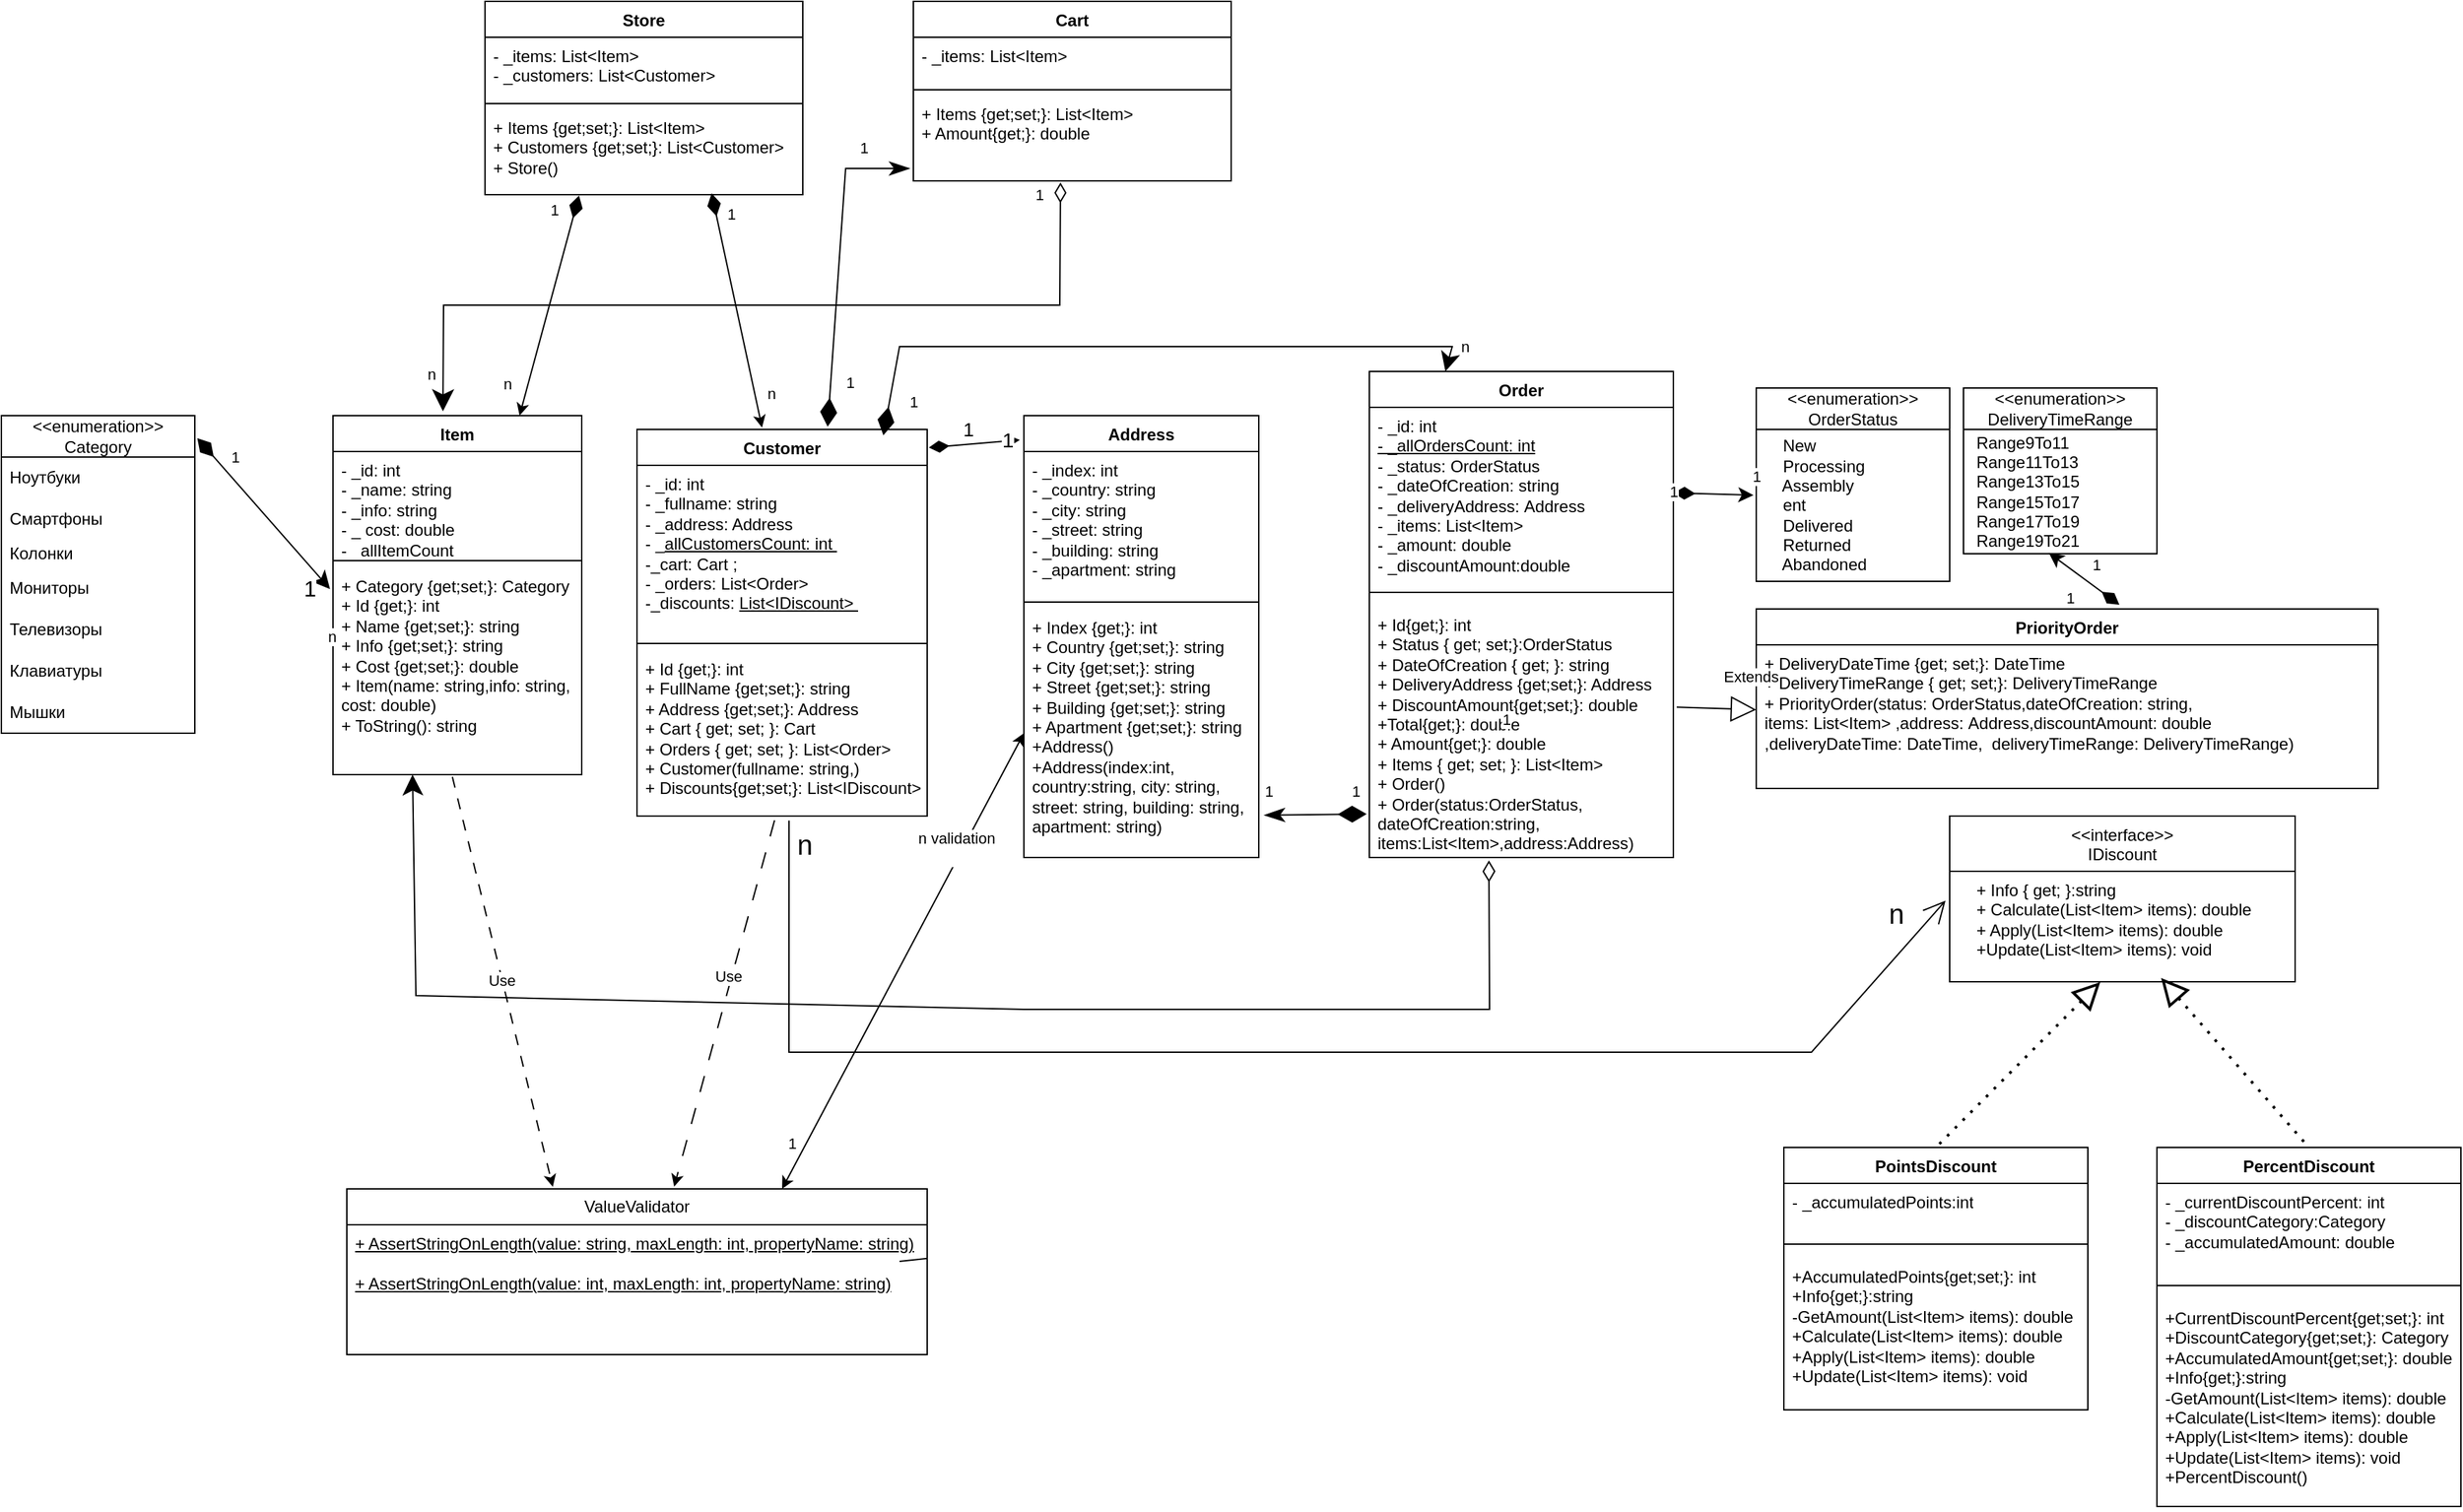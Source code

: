 <mxfile version="24.8.3">
  <diagram name="Страница — 1" id="bSJZbhXd8VlQ9XZKoLv6">
    <mxGraphModel dx="2736" dy="2374" grid="1" gridSize="10" guides="1" tooltips="1" connect="1" arrows="1" fold="1" page="1" pageScale="1" pageWidth="827" pageHeight="1169" math="0" shadow="0">
      <root>
        <mxCell id="0" />
        <mxCell id="1" parent="0" />
        <mxCell id="CBX8Peww-ikw76v_2hch-1" value="Item&lt;div&gt;&lt;br&gt;&lt;/div&gt;" style="swimlane;fontStyle=1;align=center;verticalAlign=top;childLayout=stackLayout;horizontal=1;startSize=26;horizontalStack=0;resizeParent=1;resizeParentMax=0;resizeLast=0;collapsible=1;marginBottom=0;whiteSpace=wrap;html=1;" parent="1" vertex="1">
          <mxGeometry x="150" y="60" width="180" height="260" as="geometry">
            <mxRectangle x="70" y="60" width="60" height="40" as="alternateBounds" />
          </mxGeometry>
        </mxCell>
        <mxCell id="CBX8Peww-ikw76v_2hch-2" value="- _id: int&lt;div&gt;- _name: string&lt;/div&gt;&lt;div&gt;- _info: string&lt;/div&gt;&lt;div&gt;- _ cost: double&lt;/div&gt;&lt;div&gt;- _&lt;u&gt;allItemCount&lt;/u&gt;&lt;/div&gt;" style="text;strokeColor=none;fillColor=none;align=left;verticalAlign=top;spacingLeft=4;spacingRight=4;overflow=hidden;rotatable=0;points=[[0,0.5],[1,0.5]];portConstraint=eastwest;whiteSpace=wrap;html=1;" parent="CBX8Peww-ikw76v_2hch-1" vertex="1">
          <mxGeometry y="26" width="180" height="74" as="geometry" />
        </mxCell>
        <mxCell id="CBX8Peww-ikw76v_2hch-3" value="" style="line;strokeWidth=1;fillColor=none;align=left;verticalAlign=middle;spacingTop=-1;spacingLeft=3;spacingRight=3;rotatable=0;labelPosition=right;points=[];portConstraint=eastwest;strokeColor=inherit;" parent="CBX8Peww-ikw76v_2hch-1" vertex="1">
          <mxGeometry y="100" width="180" height="10" as="geometry" />
        </mxCell>
        <mxCell id="CBX8Peww-ikw76v_2hch-4" value="&lt;div&gt;+ Category {get;set;}: Category&lt;/div&gt;+ Id {get;}: int&lt;div&gt;+ Name {get;set;}: string&lt;/div&gt;&lt;div&gt;+ Info {get;set;}: string&lt;/div&gt;&lt;div&gt;+ Cost {get;set;}: double&lt;/div&gt;&lt;div&gt;+ Item(name: string,info: string, cost: double)&lt;/div&gt;&lt;div&gt;+ ToString(): string&lt;/div&gt;" style="text;strokeColor=none;fillColor=none;align=left;verticalAlign=top;spacingLeft=4;spacingRight=4;overflow=hidden;rotatable=0;points=[[0,0.5],[1,0.5]];portConstraint=eastwest;whiteSpace=wrap;html=1;" parent="CBX8Peww-ikw76v_2hch-1" vertex="1">
          <mxGeometry y="110" width="180" height="150" as="geometry" />
        </mxCell>
        <mxCell id="CBX8Peww-ikw76v_2hch-14" value="Customer" style="swimlane;fontStyle=1;align=center;verticalAlign=top;childLayout=stackLayout;horizontal=1;startSize=26;horizontalStack=0;resizeParent=1;resizeParentMax=0;resizeLast=0;collapsible=1;marginBottom=0;whiteSpace=wrap;html=1;" parent="1" vertex="1">
          <mxGeometry x="370" y="70" width="210" height="280" as="geometry" />
        </mxCell>
        <mxCell id="CBX8Peww-ikw76v_2hch-15" value="- _id: int&lt;div&gt;- _fullname: string&lt;/div&gt;&lt;div&gt;- _address: Address&lt;/div&gt;&lt;div&gt;- _&lt;u&gt;allCustomersCount: int&amp;nbsp;&lt;/u&gt;&lt;br&gt;&lt;/div&gt;&lt;div&gt;-_cart:&amp;nbsp;&lt;span style=&quot;background-color: initial;&quot;&gt;Cart&amp;nbsp;&lt;/span&gt;&lt;span style=&quot;background-color: initial;&quot;&gt;;&lt;/span&gt;&lt;/div&gt;&lt;div&gt;&lt;span style=&quot;background-color: initial;&quot;&gt;- _orders:&amp;nbsp;&lt;/span&gt;&lt;span style=&quot;background-color: initial;&quot;&gt;List&amp;lt;Order&amp;gt;&amp;nbsp;&lt;/span&gt;&lt;/div&gt;&lt;div&gt;&lt;span style=&quot;background-color: initial;&quot;&gt;-_discounts:&amp;nbsp;&lt;/span&gt;&lt;u style=&quot;background-color: initial;&quot;&gt;List&amp;lt;IDiscount&amp;gt;&amp;nbsp;&lt;/u&gt;&lt;span style=&quot;background-color: initial;&quot;&gt;&lt;br&gt;&lt;/span&gt;&lt;/div&gt;" style="text;strokeColor=none;fillColor=none;align=left;verticalAlign=top;spacingLeft=4;spacingRight=4;overflow=hidden;rotatable=0;points=[[0,0.5],[1,0.5]];portConstraint=eastwest;whiteSpace=wrap;html=1;" parent="CBX8Peww-ikw76v_2hch-14" vertex="1">
          <mxGeometry y="26" width="210" height="124" as="geometry" />
        </mxCell>
        <mxCell id="CBX8Peww-ikw76v_2hch-16" value="" style="line;strokeWidth=1;fillColor=none;align=left;verticalAlign=middle;spacingTop=-1;spacingLeft=3;spacingRight=3;rotatable=0;labelPosition=right;points=[];portConstraint=eastwest;strokeColor=inherit;" parent="CBX8Peww-ikw76v_2hch-14" vertex="1">
          <mxGeometry y="150" width="210" height="10" as="geometry" />
        </mxCell>
        <mxCell id="CBX8Peww-ikw76v_2hch-17" value="+ Id {get;}: int&lt;div&gt;+ FullName {get;set;}: string&lt;/div&gt;&lt;div&gt;+ Address {get;set;}: Address&lt;/div&gt;&lt;div&gt;+ Cart { get; set; }:&amp;nbsp;&lt;span style=&quot;background-color: initial;&quot;&gt;Cart&lt;/span&gt;&lt;span style=&quot;background-color: initial;&quot;&gt;&amp;nbsp;&lt;/span&gt;&lt;/div&gt;&lt;div&gt;&lt;span style=&quot;background-color: initial;&quot;&gt;+&amp;nbsp;&lt;/span&gt;&lt;span style=&quot;background-color: initial;&quot;&gt;Orders { get; set; }:&amp;nbsp;&lt;/span&gt;&lt;span style=&quot;background-color: initial;&quot;&gt;List&amp;lt;Order&amp;gt;&lt;/span&gt;&lt;/div&gt;&lt;div&gt;+ Customer(fullname: string,)&lt;/div&gt;&lt;div&gt;+ Discounts{get;set;}:&amp;nbsp;&lt;span style=&quot;background-color: initial;&quot;&gt;List&amp;lt;IDiscount&amp;gt;&lt;/span&gt;&lt;/div&gt;" style="text;strokeColor=none;fillColor=none;align=left;verticalAlign=top;spacingLeft=4;spacingRight=4;overflow=hidden;rotatable=0;points=[[0,0.5],[1,0.5]];portConstraint=eastwest;whiteSpace=wrap;html=1;" parent="CBX8Peww-ikw76v_2hch-14" vertex="1">
          <mxGeometry y="160" width="210" height="120" as="geometry" />
        </mxCell>
        <mxCell id="CBX8Peww-ikw76v_2hch-33" value="ValueValidator" style="swimlane;fontStyle=0;childLayout=stackLayout;horizontal=1;startSize=26;fillColor=none;horizontalStack=0;resizeParent=1;resizeParentMax=0;resizeLast=0;collapsible=1;marginBottom=0;whiteSpace=wrap;html=1;" parent="1" vertex="1">
          <mxGeometry x="160" y="620" width="420" height="120" as="geometry" />
        </mxCell>
        <mxCell id="CBX8Peww-ikw76v_2hch-37" value="" style="endArrow=none;html=1;rounded=0;" parent="CBX8Peww-ikw76v_2hch-33" source="CBX8Peww-ikw76v_2hch-34" edge="1">
          <mxGeometry width="50" height="50" relative="1" as="geometry">
            <mxPoint x="10" y="52.5" as="sourcePoint" />
            <mxPoint x="400" y="52.5" as="targetPoint" />
          </mxGeometry>
        </mxCell>
        <mxCell id="CBX8Peww-ikw76v_2hch-34" value="&lt;u&gt;+ AssertStringOnLength(value: string, maxLength: int, propertyName: string)&lt;/u&gt;&lt;div&gt;&lt;u&gt;&lt;br&gt;&lt;/u&gt;&lt;/div&gt;&lt;div&gt;&lt;u&gt;+ AssertStringOnLength(value: int, maxLength: int, propertyName: string)&lt;/u&gt;&lt;u&gt;&lt;br&gt;&lt;/u&gt;&lt;/div&gt;" style="text;strokeColor=none;fillColor=none;align=left;verticalAlign=top;spacingLeft=4;spacingRight=4;overflow=hidden;rotatable=0;points=[[0,0.5],[1,0.5]];portConstraint=eastwest;whiteSpace=wrap;html=1;" parent="CBX8Peww-ikw76v_2hch-33" vertex="1">
          <mxGeometry y="26" width="420" height="94" as="geometry" />
        </mxCell>
        <mxCell id="CBX8Peww-ikw76v_2hch-41" value="" style="endArrow=classic;html=1;rounded=0;entryX=0.355;entryY=-0.012;entryDx=0;entryDy=0;entryPerimeter=0;exitX=0.48;exitY=1.011;exitDx=0;exitDy=0;exitPerimeter=0;dashed=1;dashPattern=8 8;" parent="1" source="CBX8Peww-ikw76v_2hch-4" target="CBX8Peww-ikw76v_2hch-33" edge="1">
          <mxGeometry width="50" height="50" relative="1" as="geometry">
            <mxPoint x="280" y="250" as="sourcePoint" />
            <mxPoint x="330" y="190" as="targetPoint" />
            <Array as="points" />
          </mxGeometry>
        </mxCell>
        <mxCell id="4SDJ4fhKCecKqSX8BGgf-19" value="Use" style="edgeLabel;html=1;align=center;verticalAlign=middle;resizable=0;points=[];" parent="CBX8Peww-ikw76v_2hch-41" vertex="1" connectable="0">
          <mxGeometry x="-0.008" y="-1" relative="1" as="geometry">
            <mxPoint as="offset" />
          </mxGeometry>
        </mxCell>
        <mxCell id="CBX8Peww-ikw76v_2hch-44" value="" style="endArrow=classic;html=1;rounded=0;entryX=0.564;entryY=-0.014;entryDx=0;entryDy=0;entryPerimeter=0;exitX=0.474;exitY=1.026;exitDx=0;exitDy=0;exitPerimeter=0;dashed=1;dashPattern=12 12;" parent="1" source="CBX8Peww-ikw76v_2hch-17" target="CBX8Peww-ikw76v_2hch-33" edge="1">
          <mxGeometry width="50" height="50" relative="1" as="geometry">
            <mxPoint x="490.0" y="419.804" as="sourcePoint" />
            <mxPoint x="422.48" y="470.0" as="targetPoint" />
          </mxGeometry>
        </mxCell>
        <mxCell id="4SDJ4fhKCecKqSX8BGgf-18" value="Use" style="edgeLabel;html=1;align=center;verticalAlign=middle;resizable=0;points=[];" parent="CBX8Peww-ikw76v_2hch-44" vertex="1" connectable="0">
          <mxGeometry x="-0.141" y="-3" relative="1" as="geometry">
            <mxPoint as="offset" />
          </mxGeometry>
        </mxCell>
        <mxCell id="-jvOCAUqFoUlGoQlLWJj-3" value="&lt;div&gt;&amp;lt;&amp;lt;enumeration&amp;gt;&amp;gt;&lt;/div&gt;Category" style="swimlane;fontStyle=0;childLayout=stackLayout;horizontal=1;startSize=30;horizontalStack=0;resizeParent=1;resizeParentMax=0;resizeLast=0;collapsible=1;marginBottom=0;whiteSpace=wrap;html=1;" parent="1" vertex="1">
          <mxGeometry x="-90" y="60" width="140" height="230" as="geometry" />
        </mxCell>
        <mxCell id="-jvOCAUqFoUlGoQlLWJj-4" value="Ноутбуки" style="text;strokeColor=none;fillColor=none;align=left;verticalAlign=middle;spacingLeft=4;spacingRight=4;overflow=hidden;points=[[0,0.5],[1,0.5]];portConstraint=eastwest;rotatable=0;whiteSpace=wrap;html=1;" parent="-jvOCAUqFoUlGoQlLWJj-3" vertex="1">
          <mxGeometry y="30" width="140" height="30" as="geometry" />
        </mxCell>
        <mxCell id="-jvOCAUqFoUlGoQlLWJj-5" value="Смартфоны" style="text;strokeColor=none;fillColor=none;align=left;verticalAlign=middle;spacingLeft=4;spacingRight=4;overflow=hidden;points=[[0,0.5],[1,0.5]];portConstraint=eastwest;rotatable=0;whiteSpace=wrap;html=1;" parent="-jvOCAUqFoUlGoQlLWJj-3" vertex="1">
          <mxGeometry y="60" width="140" height="30" as="geometry" />
        </mxCell>
        <mxCell id="-jvOCAUqFoUlGoQlLWJj-6" value="Колонки&lt;div&gt;&lt;br&gt;&lt;/div&gt;" style="text;strokeColor=none;fillColor=none;align=left;verticalAlign=middle;spacingLeft=4;spacingRight=4;overflow=hidden;points=[[0,0.5],[1,0.5]];portConstraint=eastwest;rotatable=0;whiteSpace=wrap;html=1;" parent="-jvOCAUqFoUlGoQlLWJj-3" vertex="1">
          <mxGeometry y="90" width="140" height="20" as="geometry" />
        </mxCell>
        <mxCell id="-jvOCAUqFoUlGoQlLWJj-7" value="&lt;div&gt;Мониторы&lt;/div&gt;" style="text;strokeColor=none;fillColor=none;align=left;verticalAlign=middle;spacingLeft=4;spacingRight=4;overflow=hidden;points=[[0,0.5],[1,0.5]];portConstraint=eastwest;rotatable=0;whiteSpace=wrap;html=1;" parent="-jvOCAUqFoUlGoQlLWJj-3" vertex="1">
          <mxGeometry y="110" width="140" height="30" as="geometry" />
        </mxCell>
        <mxCell id="-jvOCAUqFoUlGoQlLWJj-9" value="&lt;div&gt;Телевизоры&lt;/div&gt;" style="text;strokeColor=none;fillColor=none;align=left;verticalAlign=middle;spacingLeft=4;spacingRight=4;overflow=hidden;points=[[0,0.5],[1,0.5]];portConstraint=eastwest;rotatable=0;whiteSpace=wrap;html=1;" parent="-jvOCAUqFoUlGoQlLWJj-3" vertex="1">
          <mxGeometry y="140" width="140" height="30" as="geometry" />
        </mxCell>
        <mxCell id="-jvOCAUqFoUlGoQlLWJj-10" value="&lt;div&gt;Клавиатуры&lt;/div&gt;" style="text;strokeColor=none;fillColor=none;align=left;verticalAlign=middle;spacingLeft=4;spacingRight=4;overflow=hidden;points=[[0,0.5],[1,0.5]];portConstraint=eastwest;rotatable=0;whiteSpace=wrap;html=1;" parent="-jvOCAUqFoUlGoQlLWJj-3" vertex="1">
          <mxGeometry y="170" width="140" height="30" as="geometry" />
        </mxCell>
        <mxCell id="-jvOCAUqFoUlGoQlLWJj-8" value="&lt;div&gt;Мышки&lt;/div&gt;" style="text;strokeColor=none;fillColor=none;align=left;verticalAlign=middle;spacingLeft=4;spacingRight=4;overflow=hidden;points=[[0,0.5],[1,0.5]];portConstraint=eastwest;rotatable=0;whiteSpace=wrap;html=1;" parent="-jvOCAUqFoUlGoQlLWJj-3" vertex="1">
          <mxGeometry y="200" width="140" height="30" as="geometry" />
        </mxCell>
        <mxCell id="-jvOCAUqFoUlGoQlLWJj-11" value="1" style="endArrow=classic;startArrow=diamondThin;html=1;rounded=0;exitX=1.013;exitY=0.071;exitDx=0;exitDy=0;exitPerimeter=0;entryX=-0.012;entryY=0.104;entryDx=0;entryDy=0;entryPerimeter=0;startFill=1;labelPosition=right;verticalLabelPosition=middle;align=left;verticalAlign=middle;fontSize=16;horizontal=1;sourcePerimeterSpacing=6;endSize=10;startSize=15;" parent="1" source="-jvOCAUqFoUlGoQlLWJj-3" target="CBX8Peww-ikw76v_2hch-4" edge="1">
          <mxGeometry x="0.798" y="-15" width="50" height="50" relative="1" as="geometry">
            <mxPoint x="70.0" y="107.25" as="sourcePoint" />
            <mxPoint x="152.14" y="204.25" as="targetPoint" />
            <mxPoint as="offset" />
            <Array as="points" />
          </mxGeometry>
        </mxCell>
        <mxCell id="mxS2oQHGdXcPrg1Cj4dg-13" value="1" style="edgeLabel;html=1;align=center;verticalAlign=middle;resizable=0;points=[];" parent="-jvOCAUqFoUlGoQlLWJj-11" vertex="1" connectable="0">
          <mxGeometry x="-0.47" relative="1" as="geometry">
            <mxPoint x="2" y="-16" as="offset" />
          </mxGeometry>
        </mxCell>
        <mxCell id="mxS2oQHGdXcPrg1Cj4dg-1" value="Address" style="swimlane;fontStyle=1;align=center;verticalAlign=top;childLayout=stackLayout;horizontal=1;startSize=26;horizontalStack=0;resizeParent=1;resizeParentMax=0;resizeLast=0;collapsible=1;marginBottom=0;whiteSpace=wrap;html=1;" parent="1" vertex="1">
          <mxGeometry x="650" y="60" width="170" height="320" as="geometry" />
        </mxCell>
        <mxCell id="mxS2oQHGdXcPrg1Cj4dg-2" value="- _index: int&lt;div&gt;- _country: string&lt;/div&gt;&lt;div&gt;- _city: string&lt;br&gt;&lt;/div&gt;&lt;div&gt;- _street: string&lt;br&gt;&lt;/div&gt;&lt;div&gt;- _building: string&lt;br&gt;&lt;/div&gt;&lt;div&gt;- _apartment: string&lt;br&gt;&lt;/div&gt;" style="text;strokeColor=none;fillColor=none;align=left;verticalAlign=top;spacingLeft=4;spacingRight=4;overflow=hidden;rotatable=0;points=[[0,0.5],[1,0.5]];portConstraint=eastwest;whiteSpace=wrap;html=1;" parent="mxS2oQHGdXcPrg1Cj4dg-1" vertex="1">
          <mxGeometry y="26" width="170" height="104" as="geometry" />
        </mxCell>
        <mxCell id="mxS2oQHGdXcPrg1Cj4dg-3" value="" style="line;strokeWidth=1;fillColor=none;align=left;verticalAlign=middle;spacingTop=-1;spacingLeft=3;spacingRight=3;rotatable=0;labelPosition=right;points=[];portConstraint=eastwest;strokeColor=inherit;" parent="mxS2oQHGdXcPrg1Cj4dg-1" vertex="1">
          <mxGeometry y="130" width="170" height="10" as="geometry" />
        </mxCell>
        <mxCell id="mxS2oQHGdXcPrg1Cj4dg-4" value="+ Index {get;}: int&lt;div&gt;+ Country {get;set;}: string&lt;/div&gt;&lt;div&gt;+ City {get;set;}: string&lt;/div&gt;&lt;div&gt;+ Street {get;set;}: string&lt;br&gt;&lt;/div&gt;&lt;div&gt;+ Building {get;set;}: string&lt;br&gt;&lt;/div&gt;&lt;div&gt;+ Apartment {get;set;}: string&lt;br&gt;&lt;/div&gt;&lt;div&gt;+Address()&lt;/div&gt;&lt;div&gt;+Address(index:int, country:string, city: string, street: string, building: string, apartment: string)&lt;br&gt;&lt;/div&gt;" style="text;strokeColor=none;fillColor=none;align=left;verticalAlign=top;spacingLeft=4;spacingRight=4;overflow=hidden;rotatable=0;points=[[0,0.5],[1,0.5]];portConstraint=eastwest;whiteSpace=wrap;html=1;" parent="mxS2oQHGdXcPrg1Cj4dg-1" vertex="1">
          <mxGeometry y="140" width="170" height="180" as="geometry" />
        </mxCell>
        <mxCell id="mxS2oQHGdXcPrg1Cj4dg-7" value="1" style="endArrow=classic;startArrow=diamondThin;html=1;rounded=0;entryX=-0.017;entryY=0.055;entryDx=0;entryDy=0;entryPerimeter=0;exitX=1.006;exitY=0.047;exitDx=0;exitDy=0;exitPerimeter=0;startFill=1;startSize=12;fontSize=15;" parent="1" source="CBX8Peww-ikw76v_2hch-14" target="mxS2oQHGdXcPrg1Cj4dg-1" edge="1">
          <mxGeometry x="0.747" y="1" width="50" height="50" relative="1" as="geometry">
            <mxPoint x="560" y="200" as="sourcePoint" />
            <mxPoint x="610" y="150" as="targetPoint" />
            <mxPoint as="offset" />
          </mxGeometry>
        </mxCell>
        <mxCell id="mxS2oQHGdXcPrg1Cj4dg-8" value="&lt;font style=&quot;font-size: 14px;&quot;&gt;1&lt;/font&gt;" style="text;html=1;align=center;verticalAlign=middle;whiteSpace=wrap;rounded=0;" parent="1" vertex="1">
          <mxGeometry x="600" y="60" width="20" height="20" as="geometry" />
        </mxCell>
        <mxCell id="yHyRr1Zge0281pwU12AB-2" value="1" style="endArrow=classic;startArrow=classic;html=1;rounded=0;entryX=0;entryY=0.5;entryDx=0;entryDy=0;exitX=0.75;exitY=0;exitDx=0;exitDy=0;" parent="1" source="CBX8Peww-ikw76v_2hch-33" target="mxS2oQHGdXcPrg1Cj4dg-4" edge="1">
          <mxGeometry x="-0.825" y="9" width="50" height="50" relative="1" as="geometry">
            <mxPoint x="550" y="370" as="sourcePoint" />
            <mxPoint x="600" y="320" as="targetPoint" />
            <mxPoint as="offset" />
          </mxGeometry>
        </mxCell>
        <mxCell id="yHyRr1Zge0281pwU12AB-3" value="n validation&lt;div&gt;&lt;br&gt;&lt;/div&gt;" style="edgeLabel;html=1;align=center;verticalAlign=middle;resizable=0;points=[];" parent="yHyRr1Zge0281pwU12AB-2" vertex="1" connectable="0">
          <mxGeometry x="0.094" y="3" relative="1" as="geometry">
            <mxPoint x="33" y="-65" as="offset" />
          </mxGeometry>
        </mxCell>
        <mxCell id="yHyRr1Zge0281pwU12AB-4" value="Store" style="swimlane;fontStyle=1;align=center;verticalAlign=top;childLayout=stackLayout;horizontal=1;startSize=26;horizontalStack=0;resizeParent=1;resizeParentMax=0;resizeLast=0;collapsible=1;marginBottom=0;whiteSpace=wrap;html=1;" parent="1" vertex="1">
          <mxGeometry x="260" y="-240" width="230" height="140" as="geometry" />
        </mxCell>
        <mxCell id="yHyRr1Zge0281pwU12AB-5" value="- _items: List&amp;lt;Item&amp;gt;&lt;div&gt;- _customers: List&amp;lt;Customer&amp;gt;&lt;br&gt;&lt;/div&gt;&lt;div&gt;&lt;br&gt;&lt;/div&gt;" style="text;strokeColor=none;fillColor=none;align=left;verticalAlign=top;spacingLeft=4;spacingRight=4;overflow=hidden;rotatable=0;points=[[0,0.5],[1,0.5]];portConstraint=eastwest;whiteSpace=wrap;html=1;" parent="yHyRr1Zge0281pwU12AB-4" vertex="1">
          <mxGeometry y="26" width="230" height="44" as="geometry" />
        </mxCell>
        <mxCell id="yHyRr1Zge0281pwU12AB-6" value="" style="line;strokeWidth=1;fillColor=none;align=left;verticalAlign=middle;spacingTop=-1;spacingLeft=3;spacingRight=3;rotatable=0;labelPosition=right;points=[];portConstraint=eastwest;strokeColor=inherit;" parent="yHyRr1Zge0281pwU12AB-4" vertex="1">
          <mxGeometry y="70" width="230" height="8" as="geometry" />
        </mxCell>
        <mxCell id="yHyRr1Zge0281pwU12AB-7" value="+ Items {get;set;}: List&amp;lt;Item&amp;gt;&lt;div&gt;+ Customers {get;set;}: List&amp;lt;Customer&amp;gt;&lt;/div&gt;&lt;div&gt;+ Store()&lt;/div&gt;" style="text;strokeColor=none;fillColor=none;align=left;verticalAlign=top;spacingLeft=4;spacingRight=4;overflow=hidden;rotatable=0;points=[[0,0.5],[1,0.5]];portConstraint=eastwest;whiteSpace=wrap;html=1;" parent="yHyRr1Zge0281pwU12AB-4" vertex="1">
          <mxGeometry y="78" width="230" height="62" as="geometry" />
        </mxCell>
        <mxCell id="yHyRr1Zge0281pwU12AB-8" value="" style="endArrow=diamondThin;startArrow=classic;html=1;rounded=0;entryX=0.296;entryY=1.01;entryDx=0;entryDy=0;entryPerimeter=0;exitX=0.75;exitY=0;exitDx=0;exitDy=0;endFill=1;endSize=14;" parent="1" source="CBX8Peww-ikw76v_2hch-1" target="yHyRr1Zge0281pwU12AB-7" edge="1">
          <mxGeometry width="50" height="50" relative="1" as="geometry">
            <mxPoint x="290" y="-20" as="sourcePoint" />
            <mxPoint x="340" y="-70" as="targetPoint" />
          </mxGeometry>
        </mxCell>
        <mxCell id="yHyRr1Zge0281pwU12AB-10" value="1" style="edgeLabel;html=1;align=center;verticalAlign=middle;resizable=0;points=[];" parent="yHyRr1Zge0281pwU12AB-8" vertex="1" connectable="0">
          <mxGeometry x="0.077" y="-1" relative="1" as="geometry">
            <mxPoint x="1" y="-64" as="offset" />
          </mxGeometry>
        </mxCell>
        <mxCell id="yHyRr1Zge0281pwU12AB-9" value="" style="endArrow=diamondThin;startArrow=classic;html=1;rounded=0;exitX=0.431;exitY=-0.005;exitDx=0;exitDy=0;exitPerimeter=0;endFill=1;endSize=14;" parent="1" source="CBX8Peww-ikw76v_2hch-14" edge="1">
          <mxGeometry width="50" height="50" relative="1" as="geometry">
            <mxPoint x="370" y="60" as="sourcePoint" />
            <mxPoint x="424" y="-101" as="targetPoint" />
          </mxGeometry>
        </mxCell>
        <mxCell id="yHyRr1Zge0281pwU12AB-12" value="1" style="edgeLabel;html=1;align=center;verticalAlign=middle;resizable=0;points=[];" parent="yHyRr1Zge0281pwU12AB-9" vertex="1" connectable="0">
          <mxGeometry x="0.237" y="-3" relative="1" as="geometry">
            <mxPoint x="-3" y="-49" as="offset" />
          </mxGeometry>
        </mxCell>
        <mxCell id="yHyRr1Zge0281pwU12AB-13" value="n" style="edgeLabel;html=1;align=center;verticalAlign=middle;resizable=0;points=[];" parent="yHyRr1Zge0281pwU12AB-9" vertex="1" connectable="0">
          <mxGeometry x="0.094" relative="1" as="geometry">
            <mxPoint x="26" y="68" as="offset" />
          </mxGeometry>
        </mxCell>
        <mxCell id="yHyRr1Zge0281pwU12AB-11" value="n" style="edgeLabel;html=1;align=center;verticalAlign=middle;resizable=0;points=[];" parent="1" vertex="1" connectable="0">
          <mxGeometry x="320.002" y="-70.004" as="geometry">
            <mxPoint x="-44" y="107" as="offset" />
          </mxGeometry>
        </mxCell>
        <mxCell id="4SDJ4fhKCecKqSX8BGgf-1" value="Order&lt;div&gt;&lt;br&gt;&lt;/div&gt;" style="swimlane;fontStyle=1;align=center;verticalAlign=top;childLayout=stackLayout;horizontal=1;startSize=26;horizontalStack=0;resizeParent=1;resizeParentMax=0;resizeLast=0;collapsible=1;marginBottom=0;whiteSpace=wrap;html=1;" parent="1" vertex="1">
          <mxGeometry x="900.03" y="28" width="220" height="352" as="geometry" />
        </mxCell>
        <mxCell id="4SDJ4fhKCecKqSX8BGgf-2" value="- _id: int&lt;br&gt;&lt;u&gt;- _allOrdersCount: int&lt;br&gt;&lt;/u&gt;- _status: OrderStatus&lt;br&gt;- _dateOfCreation: string&lt;br&gt;&lt;div&gt;- _deliveryAddress:&amp;nbsp;&lt;span style=&quot;background-color: initial;&quot;&gt;Address&lt;/span&gt;&lt;br&gt;&lt;/div&gt;&lt;div&gt;&lt;span style=&quot;background-color: initial;&quot;&gt;-&amp;nbsp;&lt;/span&gt;&lt;span style=&quot;background-color: initial;&quot;&gt;_items:&amp;nbsp;&lt;/span&gt;&lt;span style=&quot;background-color: initial;&quot;&gt;List&amp;lt;Item&amp;gt;&lt;/span&gt;&lt;/div&gt;&lt;div&gt;&lt;span style=&quot;background-color: initial;&quot;&gt;- _amount:&amp;nbsp;&lt;/span&gt;&lt;span style=&quot;background-color: initial;&quot;&gt;double&lt;/span&gt;&lt;span style=&quot;background-color: initial;&quot;&gt;&lt;br&gt;&lt;/span&gt;&lt;/div&gt;&lt;div&gt;- _discountAmount:&lt;span style=&quot;background-color: initial;&quot;&gt;double&lt;/span&gt;&lt;br&gt;&lt;/div&gt;" style="text;strokeColor=none;fillColor=none;align=left;verticalAlign=top;spacingLeft=4;spacingRight=4;overflow=hidden;rotatable=0;points=[[0,0.5],[1,0.5]];portConstraint=eastwest;whiteSpace=wrap;html=1;" parent="4SDJ4fhKCecKqSX8BGgf-1" vertex="1">
          <mxGeometry y="26" width="220" height="124" as="geometry" />
        </mxCell>
        <mxCell id="4SDJ4fhKCecKqSX8BGgf-3" value="" style="line;strokeWidth=1;fillColor=none;align=left;verticalAlign=middle;spacingTop=-1;spacingLeft=3;spacingRight=3;rotatable=0;labelPosition=right;points=[];portConstraint=eastwest;strokeColor=inherit;" parent="4SDJ4fhKCecKqSX8BGgf-1" vertex="1">
          <mxGeometry y="150" width="220" height="20" as="geometry" />
        </mxCell>
        <mxCell id="4SDJ4fhKCecKqSX8BGgf-4" value="&lt;div&gt;+ Id{get;}: int&lt;/div&gt;&lt;div&gt;+&amp;nbsp;Status { get; set;}:OrderStatus&lt;/div&gt;&lt;div&gt;+ DateOfCreation { get; }: string&lt;/div&gt;&lt;div&gt;+ DeliveryAddress {get;set;}: Address&lt;br&gt;&lt;/div&gt;&lt;div&gt;+ DiscountAmount{get;set;}:&amp;nbsp;&lt;span style=&quot;background-color: initial;&quot;&gt;double&lt;/span&gt;&lt;br&gt;&lt;/div&gt;&lt;div&gt;&lt;span style=&quot;background-color: initial;&quot;&gt;+Total{get;}: double&lt;/span&gt;&lt;/div&gt;&lt;div&gt;+ Amount{get;}: double&lt;/div&gt;&lt;div&gt;+ Items { get; set; }:&amp;nbsp;&lt;span style=&quot;background-color: initial;&quot;&gt;List&amp;lt;Item&amp;gt;&lt;/span&gt;&lt;span style=&quot;background-color: initial;&quot;&gt;&amp;nbsp;&lt;/span&gt;&lt;/div&gt;&lt;div&gt;&lt;span style=&quot;background-color: initial;&quot;&gt;+&amp;nbsp;&lt;/span&gt;&lt;span style=&quot;background-color: initial;&quot;&gt;Order()&lt;br&gt;+ Order(&lt;/span&gt;&lt;span style=&quot;background-color: initial;&quot;&gt;status:&lt;/span&gt;&lt;span style=&quot;background-color: initial;&quot;&gt;OrderStatus&lt;/span&gt;&lt;span style=&quot;background-color: initial;&quot;&gt;, dateOfCreation:&lt;/span&gt;&lt;span style=&quot;background-color: initial;&quot;&gt;string&lt;/span&gt;&lt;span style=&quot;background-color: initial;&quot;&gt;,&amp;nbsp; items:&lt;/span&gt;&lt;span style=&quot;background-color: initial;&quot;&gt;List&amp;lt;Item&amp;gt;&lt;/span&gt;&lt;span style=&quot;background-color: initial;&quot;&gt;,address:&lt;/span&gt;&lt;span style=&quot;background-color: initial;&quot;&gt;Address&lt;/span&gt;&lt;span style=&quot;background-color: initial;&quot;&gt;)&lt;/span&gt;&lt;/div&gt;&lt;div&gt;&lt;br&gt;&lt;/div&gt;" style="text;strokeColor=none;fillColor=none;align=left;verticalAlign=top;spacingLeft=4;spacingRight=4;overflow=hidden;rotatable=0;points=[[0,0.5],[1,0.5]];portConstraint=eastwest;whiteSpace=wrap;html=1;" parent="4SDJ4fhKCecKqSX8BGgf-1" vertex="1">
          <mxGeometry y="170" width="220" height="182" as="geometry" />
        </mxCell>
        <mxCell id="4SDJ4fhKCecKqSX8BGgf-5" value="" style="endArrow=classicThin;startArrow=diamondThin;html=1;rounded=0;exitX=-0.009;exitY=0.827;exitDx=0;exitDy=0;exitPerimeter=0;entryX=1.023;entryY=0.83;entryDx=0;entryDy=0;entryPerimeter=0;endFill=1;startFill=1;sourcePerimeterSpacing=0;endSize=12;startSize=18;" parent="1" source="4SDJ4fhKCecKqSX8BGgf-4" target="mxS2oQHGdXcPrg1Cj4dg-4" edge="1">
          <mxGeometry width="50" height="50" relative="1" as="geometry">
            <mxPoint x="930" y="360" as="sourcePoint" />
            <mxPoint x="980" y="310" as="targetPoint" />
          </mxGeometry>
        </mxCell>
        <mxCell id="4SDJ4fhKCecKqSX8BGgf-6" value="1" style="edgeLabel;html=1;align=center;verticalAlign=middle;resizable=0;points=[];" parent="4SDJ4fhKCecKqSX8BGgf-5" vertex="1" connectable="0">
          <mxGeometry x="-0.19" y="2" relative="1" as="geometry">
            <mxPoint x="-41" y="-19" as="offset" />
          </mxGeometry>
        </mxCell>
        <mxCell id="4SDJ4fhKCecKqSX8BGgf-16" value="1" style="edgeLabel;html=1;align=center;verticalAlign=middle;resizable=0;points=[];" parent="4SDJ4fhKCecKqSX8BGgf-5" vertex="1" connectable="0">
          <mxGeometry x="-0.19" y="2" relative="1" as="geometry">
            <mxPoint x="22" y="-19" as="offset" />
          </mxGeometry>
        </mxCell>
        <mxCell id="4SDJ4fhKCecKqSX8BGgf-20" value="" style="endArrow=diamondThin;startArrow=classic;html=1;rounded=0;entryX=0.849;entryY=0.015;entryDx=0;entryDy=0;entryPerimeter=0;exitX=0.25;exitY=0;exitDx=0;exitDy=0;startFill=1;endFill=1;endSize=18;startSize=11;" parent="1" source="4SDJ4fhKCecKqSX8BGgf-1" target="CBX8Peww-ikw76v_2hch-14" edge="1">
          <mxGeometry width="50" height="50" relative="1" as="geometry">
            <mxPoint x="630" y="470" as="sourcePoint" />
            <mxPoint x="680" y="420" as="targetPoint" />
            <Array as="points">
              <mxPoint x="960" y="10" />
              <mxPoint x="850" y="10" />
              <mxPoint x="750" y="10" />
              <mxPoint x="560" y="10" />
            </Array>
          </mxGeometry>
        </mxCell>
        <mxCell id="4SDJ4fhKCecKqSX8BGgf-21" value="1" style="edgeLabel;html=1;align=center;verticalAlign=middle;resizable=0;points=[];" parent="4SDJ4fhKCecKqSX8BGgf-20" vertex="1" connectable="0">
          <mxGeometry x="-0.024" y="-1" relative="1" as="geometry">
            <mxPoint x="-173" y="41" as="offset" />
          </mxGeometry>
        </mxCell>
        <mxCell id="4SDJ4fhKCecKqSX8BGgf-22" value="n" style="edgeLabel;html=1;align=center;verticalAlign=middle;resizable=0;points=[];" parent="4SDJ4fhKCecKqSX8BGgf-20" vertex="1" connectable="0">
          <mxGeometry x="-0.024" y="-1" relative="1" as="geometry">
            <mxPoint x="226" y="1" as="offset" />
          </mxGeometry>
        </mxCell>
        <mxCell id="4SDJ4fhKCecKqSX8BGgf-23" value="&lt;div&gt;&amp;lt;&amp;lt;enumeration&amp;gt;&amp;gt;&lt;/div&gt;&lt;div&gt;OrderStatus&lt;/div&gt;" style="swimlane;fontStyle=0;childLayout=stackLayout;horizontal=1;startSize=30;horizontalStack=0;resizeParent=1;resizeParentMax=0;resizeLast=0;collapsible=1;marginBottom=0;whiteSpace=wrap;html=1;" parent="1" vertex="1">
          <mxGeometry x="1180.03" y="40" width="140" height="140" as="geometry" />
        </mxCell>
        <mxCell id="4SDJ4fhKCecKqSX8BGgf-30" value="&lt;div&gt;&amp;nbsp; &amp;nbsp; New&lt;/div&gt;&lt;div&gt;&amp;nbsp; &amp;nbsp; Processing&lt;/div&gt;&lt;div&gt;&amp;nbsp; &amp;nbsp; Assembly&lt;/div&gt;&lt;div&gt;&amp;nbsp; &amp;nbsp; ent&lt;/div&gt;&lt;div&gt;&amp;nbsp; &amp;nbsp; Delivered&lt;/div&gt;&lt;div&gt;&amp;nbsp; &amp;nbsp; Returned&lt;/div&gt;&lt;div&gt;&amp;nbsp; &amp;nbsp; Abandoned&lt;/div&gt;" style="text;strokeColor=none;fillColor=none;align=left;verticalAlign=middle;spacingLeft=4;spacingRight=4;overflow=hidden;points=[[0,0.5],[1,0.5]];portConstraint=eastwest;rotatable=0;whiteSpace=wrap;html=1;" parent="4SDJ4fhKCecKqSX8BGgf-23" vertex="1">
          <mxGeometry y="30" width="140" height="110" as="geometry" />
        </mxCell>
        <mxCell id="4SDJ4fhKCecKqSX8BGgf-32" value="" style="endArrow=classic;startArrow=diamondThin;html=1;rounded=0;entryX=-0.014;entryY=0.433;entryDx=0;entryDy=0;entryPerimeter=0;exitX=1;exitY=0.5;exitDx=0;exitDy=0;startFill=1;startSize=13;endSize=8;" parent="1" source="4SDJ4fhKCecKqSX8BGgf-2" target="4SDJ4fhKCecKqSX8BGgf-30" edge="1">
          <mxGeometry width="50" height="50" relative="1" as="geometry">
            <mxPoint x="1170.03" y="300" as="sourcePoint" />
            <mxPoint x="1220.03" y="250" as="targetPoint" />
          </mxGeometry>
        </mxCell>
        <mxCell id="4SDJ4fhKCecKqSX8BGgf-33" value="1" style="edgeLabel;html=1;align=center;verticalAlign=middle;resizable=0;points=[];" parent="4SDJ4fhKCecKqSX8BGgf-32" vertex="1" connectable="0">
          <mxGeometry x="0.047" y="2" relative="1" as="geometry">
            <mxPoint x="-31" as="offset" />
          </mxGeometry>
        </mxCell>
        <mxCell id="4SDJ4fhKCecKqSX8BGgf-34" value="1" style="edgeLabel;html=1;align=center;verticalAlign=middle;resizable=0;points=[];" parent="4SDJ4fhKCecKqSX8BGgf-32" vertex="1" connectable="0">
          <mxGeometry x="0.047" y="2" relative="1" as="geometry">
            <mxPoint x="29" y="-11" as="offset" />
          </mxGeometry>
        </mxCell>
        <mxCell id="4SDJ4fhKCecKqSX8BGgf-35" value="" style="endArrow=diamondThin;startArrow=classic;html=1;rounded=0;exitX=0.322;exitY=1.008;exitDx=0;exitDy=0;exitPerimeter=0;startFill=1;endFill=0;startSize=12;endSize=13;entryX=0.395;entryY=1.018;entryDx=0;entryDy=0;entryPerimeter=0;" parent="1" edge="1">
          <mxGeometry width="50" height="50" relative="1" as="geometry">
            <mxPoint x="207.56" y="320.0" as="sourcePoint" />
            <mxPoint x="986.53" y="382.076" as="targetPoint" />
            <Array as="points">
              <mxPoint x="210" y="480" />
              <mxPoint x="650" y="490" />
              <mxPoint x="987" y="490" />
            </Array>
          </mxGeometry>
        </mxCell>
        <mxCell id="4SDJ4fhKCecKqSX8BGgf-36" value="1" style="edgeLabel;html=1;align=center;verticalAlign=middle;resizable=0;points=[];" parent="4SDJ4fhKCecKqSX8BGgf-35" vertex="1" connectable="0">
          <mxGeometry x="0.279" y="-1" relative="1" as="geometry">
            <mxPoint x="280" y="-211" as="offset" />
          </mxGeometry>
        </mxCell>
        <mxCell id="4SDJ4fhKCecKqSX8BGgf-37" value="n" style="edgeLabel;html=1;align=center;verticalAlign=middle;resizable=0;points=[];" parent="4SDJ4fhKCecKqSX8BGgf-35" vertex="1" connectable="0">
          <mxGeometry x="0.279" y="-1" relative="1" as="geometry">
            <mxPoint x="-570" y="-271" as="offset" />
          </mxGeometry>
        </mxCell>
        <mxCell id="4SDJ4fhKCecKqSX8BGgf-38" value="Cart" style="swimlane;fontStyle=1;align=center;verticalAlign=top;childLayout=stackLayout;horizontal=1;startSize=26;horizontalStack=0;resizeParent=1;resizeParentMax=0;resizeLast=0;collapsible=1;marginBottom=0;whiteSpace=wrap;html=1;" parent="1" vertex="1">
          <mxGeometry x="570" y="-240" width="230" height="130" as="geometry" />
        </mxCell>
        <mxCell id="4SDJ4fhKCecKqSX8BGgf-39" value="- _items: List&amp;lt;Item&amp;gt;&lt;div&gt;&lt;br&gt;&lt;/div&gt;&lt;div&gt;&lt;br&gt;&lt;/div&gt;" style="text;strokeColor=none;fillColor=none;align=left;verticalAlign=top;spacingLeft=4;spacingRight=4;overflow=hidden;rotatable=0;points=[[0,0.5],[1,0.5]];portConstraint=eastwest;whiteSpace=wrap;html=1;" parent="4SDJ4fhKCecKqSX8BGgf-38" vertex="1">
          <mxGeometry y="26" width="230" height="34" as="geometry" />
        </mxCell>
        <mxCell id="4SDJ4fhKCecKqSX8BGgf-40" value="" style="line;strokeWidth=1;fillColor=none;align=left;verticalAlign=middle;spacingTop=-1;spacingLeft=3;spacingRight=3;rotatable=0;labelPosition=right;points=[];portConstraint=eastwest;strokeColor=inherit;" parent="4SDJ4fhKCecKqSX8BGgf-38" vertex="1">
          <mxGeometry y="60" width="230" height="8" as="geometry" />
        </mxCell>
        <mxCell id="4SDJ4fhKCecKqSX8BGgf-41" value="+ Items {get;set;}: List&amp;lt;Item&amp;gt;&lt;div&gt;+ Amount{get;}:&amp;nbsp;&lt;span style=&quot;background-color: initial;&quot;&gt;double&lt;/span&gt;&lt;span style=&quot;background-color: initial;&quot;&gt;&amp;nbsp;&lt;/span&gt;&lt;/div&gt;" style="text;strokeColor=none;fillColor=none;align=left;verticalAlign=top;spacingLeft=4;spacingRight=4;overflow=hidden;rotatable=0;points=[[0,0.5],[1,0.5]];portConstraint=eastwest;whiteSpace=wrap;html=1;" parent="4SDJ4fhKCecKqSX8BGgf-38" vertex="1">
          <mxGeometry y="68" width="230" height="62" as="geometry" />
        </mxCell>
        <mxCell id="4SDJ4fhKCecKqSX8BGgf-45" value="" style="endArrow=classicThin;startArrow=diamondThin;html=1;rounded=0;exitX=0.657;exitY=-0.007;exitDx=0;exitDy=0;entryX=-0.011;entryY=0.855;entryDx=0;entryDy=0;entryPerimeter=0;endFill=1;startFill=1;sourcePerimeterSpacing=0;endSize=12;startSize=18;exitPerimeter=0;" parent="1" source="CBX8Peww-ikw76v_2hch-14" target="4SDJ4fhKCecKqSX8BGgf-41" edge="1">
          <mxGeometry width="50" height="50" relative="1" as="geometry">
            <mxPoint x="915" y="105" as="sourcePoint" />
            <mxPoint x="827" y="-30" as="targetPoint" />
            <Array as="points">
              <mxPoint x="521" y="-119" />
            </Array>
          </mxGeometry>
        </mxCell>
        <mxCell id="4SDJ4fhKCecKqSX8BGgf-46" value="1" style="edgeLabel;html=1;align=center;verticalAlign=middle;resizable=0;points=[];" parent="4SDJ4fhKCecKqSX8BGgf-45" vertex="1" connectable="0">
          <mxGeometry x="-0.19" y="2" relative="1" as="geometry">
            <mxPoint x="21" y="-107" as="offset" />
          </mxGeometry>
        </mxCell>
        <mxCell id="4SDJ4fhKCecKqSX8BGgf-47" value="1" style="edgeLabel;html=1;align=center;verticalAlign=middle;resizable=0;points=[];" parent="4SDJ4fhKCecKqSX8BGgf-45" vertex="1" connectable="0">
          <mxGeometry x="-0.19" y="2" relative="1" as="geometry">
            <mxPoint x="11" y="63" as="offset" />
          </mxGeometry>
        </mxCell>
        <mxCell id="4SDJ4fhKCecKqSX8BGgf-48" value="" style="endArrow=classic;startArrow=diamondThin;html=1;rounded=0;exitX=0.463;exitY=1.018;exitDx=0;exitDy=0;startFill=0;endFill=1;startSize=12;endSize=13;exitPerimeter=0;entryX=0.442;entryY=-0.012;entryDx=0;entryDy=0;entryPerimeter=0;" parent="1" source="4SDJ4fhKCecKqSX8BGgf-41" target="CBX8Peww-ikw76v_2hch-1" edge="1">
          <mxGeometry width="50" height="50" relative="1" as="geometry">
            <mxPoint x="172" y="-370" as="sourcePoint" />
            <mxPoint x="170" y="-30" as="targetPoint" />
            <Array as="points">
              <mxPoint x="676" y="-20" />
              <mxPoint x="230" y="-20" />
            </Array>
          </mxGeometry>
        </mxCell>
        <mxCell id="4SDJ4fhKCecKqSX8BGgf-49" value="1" style="edgeLabel;html=1;align=center;verticalAlign=middle;resizable=0;points=[];" parent="4SDJ4fhKCecKqSX8BGgf-48" vertex="1" connectable="0">
          <mxGeometry x="0.279" y="-1" relative="1" as="geometry">
            <mxPoint x="287" y="-79" as="offset" />
          </mxGeometry>
        </mxCell>
        <mxCell id="4SDJ4fhKCecKqSX8BGgf-50" value="n" style="edgeLabel;html=1;align=center;verticalAlign=middle;resizable=0;points=[];" parent="4SDJ4fhKCecKqSX8BGgf-48" vertex="1" connectable="0">
          <mxGeometry x="0.279" y="-1" relative="1" as="geometry">
            <mxPoint x="-153" y="51" as="offset" />
          </mxGeometry>
        </mxCell>
        <mxCell id="4SDJ4fhKCecKqSX8BGgf-51" value="PriorityOrder&lt;div&gt;&lt;br&gt;&lt;/div&gt;" style="swimlane;fontStyle=1;align=center;verticalAlign=top;childLayout=stackLayout;horizontal=1;startSize=26;horizontalStack=0;resizeParent=1;resizeParentMax=0;resizeLast=0;collapsible=1;marginBottom=0;whiteSpace=wrap;html=1;" parent="1" vertex="1">
          <mxGeometry x="1180.03" y="200" width="450" height="130" as="geometry" />
        </mxCell>
        <mxCell id="4SDJ4fhKCecKqSX8BGgf-54" value="&lt;div&gt;+ DeliveryDateTime {get; set;}:&amp;nbsp;&lt;span style=&quot;background-color: initial;&quot;&gt;DateTime&lt;/span&gt;&lt;/div&gt;&lt;div&gt;+ DeliveryTimeRange { get; set;}:&amp;nbsp;&lt;span style=&quot;background-color: initial;&quot;&gt;DeliveryTimeRange&lt;/span&gt;&lt;/div&gt;&lt;div&gt;&lt;span style=&quot;background-color: initial;&quot;&gt;+&amp;nbsp;&lt;/span&gt;&lt;span style=&quot;background-color: initial;&quot;&gt;PriorityOrder(status:&amp;nbsp;&lt;/span&gt;&lt;span style=&quot;background-color: initial;&quot;&gt;OrderStatus&lt;/span&gt;&lt;span style=&quot;background-color: initial;&quot;&gt;,dateOfCreation:&amp;nbsp;&lt;/span&gt;&lt;span style=&quot;background-color: initial;&quot;&gt;string&lt;/span&gt;&lt;span style=&quot;background-color: initial;&quot;&gt;, items:&amp;nbsp;&lt;/span&gt;&lt;span style=&quot;background-color: initial;&quot;&gt;List&amp;lt;Item&amp;gt;&lt;/span&gt;&lt;span style=&quot;background-color: initial;&quot;&gt;&amp;nbsp;&lt;/span&gt;&lt;span style=&quot;background-color: initial;&quot;&gt;,address:&amp;nbsp;&lt;/span&gt;&lt;span style=&quot;background-color: initial;&quot;&gt;Address&lt;/span&gt;&lt;span style=&quot;background-color: initial;&quot;&gt;,&lt;/span&gt;&lt;span style=&quot;background-color: initial;&quot;&gt;discountAmount:&amp;nbsp;&lt;/span&gt;&lt;span style=&quot;background-color: initial;&quot;&gt;double &lt;/span&gt;&lt;span style=&quot;background-color: initial;&quot;&gt;,deliveryDateTime:&lt;/span&gt;&lt;span style=&quot;background-color: initial;&quot;&gt;&amp;nbsp;&lt;/span&gt;&lt;span style=&quot;background-color: initial;&quot;&gt;DateTime&lt;/span&gt;&lt;span style=&quot;background-color: initial;&quot;&gt;,&amp;nbsp; deliveryTimeRange:&amp;nbsp;&lt;/span&gt;&lt;span style=&quot;background-color: initial;&quot;&gt;DeliveryTimeRange&lt;/span&gt;&lt;span style=&quot;background-color: initial;&quot;&gt;)&lt;/span&gt;&lt;span style=&quot;background-color: initial;&quot;&gt;&amp;nbsp;&lt;/span&gt;&lt;/div&gt;" style="text;strokeColor=none;fillColor=none;align=left;verticalAlign=top;spacingLeft=4;spacingRight=4;overflow=hidden;rotatable=0;points=[[0,0.5],[1,0.5]];portConstraint=eastwest;whiteSpace=wrap;html=1;" parent="4SDJ4fhKCecKqSX8BGgf-51" vertex="1">
          <mxGeometry y="26" width="450" height="94" as="geometry" />
        </mxCell>
        <mxCell id="4SDJ4fhKCecKqSX8BGgf-52" value="&lt;div&gt;&lt;br&gt;&lt;/div&gt;" style="text;strokeColor=none;fillColor=none;align=left;verticalAlign=top;spacingLeft=4;spacingRight=4;overflow=hidden;rotatable=0;points=[[0,0.5],[1,0.5]];portConstraint=eastwest;whiteSpace=wrap;html=1;" parent="4SDJ4fhKCecKqSX8BGgf-51" vertex="1">
          <mxGeometry y="120" width="450" height="10" as="geometry" />
        </mxCell>
        <mxCell id="4SDJ4fhKCecKqSX8BGgf-56" value="" style="endArrow=block;html=1;rounded=0;entryX=0;entryY=0.5;entryDx=0;entryDy=0;exitX=1.011;exitY=0.402;exitDx=0;exitDy=0;exitPerimeter=0;endFill=0;startSize=8;endSize=16;" parent="1" source="4SDJ4fhKCecKqSX8BGgf-4" target="4SDJ4fhKCecKqSX8BGgf-54" edge="1">
          <mxGeometry width="50" height="50" relative="1" as="geometry">
            <mxPoint x="1140.03" y="300" as="sourcePoint" />
            <mxPoint x="1190.03" y="250" as="targetPoint" />
          </mxGeometry>
        </mxCell>
        <mxCell id="4SDJ4fhKCecKqSX8BGgf-57" value="Extends" style="edgeLabel;html=1;align=center;verticalAlign=middle;resizable=0;points=[];" parent="4SDJ4fhKCecKqSX8BGgf-56" vertex="1" connectable="0">
          <mxGeometry x="0.126" y="2" relative="1" as="geometry">
            <mxPoint x="21" y="-21" as="offset" />
          </mxGeometry>
        </mxCell>
        <mxCell id="4SDJ4fhKCecKqSX8BGgf-58" value="&lt;div&gt;&amp;lt;&amp;lt;enumeration&amp;gt;&amp;gt;&lt;/div&gt;&lt;div&gt;DeliveryTimeRange&lt;/div&gt;" style="swimlane;fontStyle=0;childLayout=stackLayout;horizontal=1;startSize=30;horizontalStack=0;resizeParent=1;resizeParentMax=0;resizeLast=0;collapsible=1;marginBottom=0;whiteSpace=wrap;html=1;" parent="1" vertex="1">
          <mxGeometry x="1330" y="40" width="140" height="120" as="geometry" />
        </mxCell>
        <mxCell id="4SDJ4fhKCecKqSX8BGgf-59" value="&lt;div&gt;&amp;nbsp;Range9To11&lt;/div&gt;&lt;div&gt;&lt;span style=&quot;background-color: initial;&quot;&gt;&amp;nbsp;Range11To13&lt;/span&gt;&lt;/div&gt;&lt;div&gt;&amp;nbsp;Range13To15&lt;/div&gt;&lt;div&gt;&lt;span style=&quot;background-color: initial;&quot;&gt;&amp;nbsp;Range15To17&lt;/span&gt;&lt;/div&gt;&lt;div&gt;&amp;nbsp;Range17To19&lt;/div&gt;&lt;div&gt;&amp;nbsp;Range19To21&lt;/div&gt;" style="text;strokeColor=none;fillColor=none;align=left;verticalAlign=middle;spacingLeft=4;spacingRight=4;overflow=hidden;points=[[0,0.5],[1,0.5]];portConstraint=eastwest;rotatable=0;whiteSpace=wrap;html=1;" parent="4SDJ4fhKCecKqSX8BGgf-58" vertex="1">
          <mxGeometry y="30" width="140" height="90" as="geometry" />
        </mxCell>
        <mxCell id="4SDJ4fhKCecKqSX8BGgf-61" value="" style="endArrow=classic;startArrow=diamondThin;html=1;rounded=0;entryX=0.441;entryY=0.993;entryDx=0;entryDy=0;entryPerimeter=0;exitX=0.584;exitY=-0.023;exitDx=0;exitDy=0;startFill=1;startSize=13;endSize=8;exitPerimeter=0;" parent="1" source="4SDJ4fhKCecKqSX8BGgf-51" target="4SDJ4fhKCecKqSX8BGgf-59" edge="1">
          <mxGeometry width="50" height="50" relative="1" as="geometry">
            <mxPoint x="1590.03" y="160" as="sourcePoint" />
            <mxPoint x="1648.03" y="160" as="targetPoint" />
          </mxGeometry>
        </mxCell>
        <mxCell id="4SDJ4fhKCecKqSX8BGgf-62" value="1" style="edgeLabel;html=1;align=center;verticalAlign=middle;resizable=0;points=[];" parent="4SDJ4fhKCecKqSX8BGgf-61" vertex="1" connectable="0">
          <mxGeometry x="0.047" y="2" relative="1" as="geometry">
            <mxPoint x="-8" y="13" as="offset" />
          </mxGeometry>
        </mxCell>
        <mxCell id="4SDJ4fhKCecKqSX8BGgf-63" value="1" style="edgeLabel;html=1;align=center;verticalAlign=middle;resizable=0;points=[];" parent="4SDJ4fhKCecKqSX8BGgf-61" vertex="1" connectable="0">
          <mxGeometry x="0.047" y="2" relative="1" as="geometry">
            <mxPoint x="11" y="-11" as="offset" />
          </mxGeometry>
        </mxCell>
        <mxCell id="zur_gVyM3GfrkpR0P1LO-1" value="&lt;div&gt;PointsDiscount&lt;br&gt;&lt;/div&gt;" style="swimlane;fontStyle=1;align=center;verticalAlign=top;childLayout=stackLayout;horizontal=1;startSize=26;horizontalStack=0;resizeParent=1;resizeParentMax=0;resizeLast=0;collapsible=1;marginBottom=0;whiteSpace=wrap;html=1;" vertex="1" parent="1">
          <mxGeometry x="1200" y="590" width="220" height="190" as="geometry" />
        </mxCell>
        <mxCell id="zur_gVyM3GfrkpR0P1LO-2" value="- _accumulatedPoints:int&lt;br&gt;&lt;div&gt;&lt;span style=&quot;background-color: initial;&quot;&gt;&lt;br&gt;&lt;/span&gt;&lt;/div&gt;&lt;div&gt;&lt;br&gt;&lt;/div&gt;" style="text;strokeColor=none;fillColor=none;align=left;verticalAlign=top;spacingLeft=4;spacingRight=4;overflow=hidden;rotatable=0;points=[[0,0.5],[1,0.5]];portConstraint=eastwest;whiteSpace=wrap;html=1;" vertex="1" parent="zur_gVyM3GfrkpR0P1LO-1">
          <mxGeometry y="26" width="220" height="34" as="geometry" />
        </mxCell>
        <mxCell id="zur_gVyM3GfrkpR0P1LO-3" value="" style="line;strokeWidth=1;fillColor=none;align=left;verticalAlign=middle;spacingTop=-1;spacingLeft=3;spacingRight=3;rotatable=0;labelPosition=right;points=[];portConstraint=eastwest;strokeColor=inherit;" vertex="1" parent="zur_gVyM3GfrkpR0P1LO-1">
          <mxGeometry y="60" width="220" height="20" as="geometry" />
        </mxCell>
        <mxCell id="zur_gVyM3GfrkpR0P1LO-4" value="&lt;div&gt;&lt;span style=&quot;background-color: initial;&quot;&gt;+AccumulatedPoints{get;set;}: int&lt;/span&gt;&lt;br&gt;&lt;/div&gt;&lt;div&gt;+Info{get;}:string&lt;/div&gt;&lt;div&gt;-GetAmount(&lt;span style=&quot;background-color: initial;&quot;&gt;List&amp;lt;Item&amp;gt; items&lt;/span&gt;&lt;span style=&quot;background-color: initial;&quot;&gt;): double&lt;/span&gt;&lt;br&gt;&lt;/div&gt;&lt;div&gt;+Calculate(List&amp;lt;Item&amp;gt; items): double&lt;/div&gt;&lt;div&gt;+Apply(List&amp;lt;Item&amp;gt; items): double&lt;/div&gt;&lt;div&gt;+Update(List&amp;lt;Item&amp;gt; items): void&lt;/div&gt;&lt;div&gt;&lt;br&gt;&lt;/div&gt;&lt;div&gt;&lt;br&gt;&lt;/div&gt;" style="text;strokeColor=none;fillColor=none;align=left;verticalAlign=top;spacingLeft=4;spacingRight=4;overflow=hidden;rotatable=0;points=[[0,0.5],[1,0.5]];portConstraint=eastwest;whiteSpace=wrap;html=1;" vertex="1" parent="zur_gVyM3GfrkpR0P1LO-1">
          <mxGeometry y="80" width="220" height="110" as="geometry" />
        </mxCell>
        <mxCell id="zur_gVyM3GfrkpR0P1LO-8" value="&lt;div&gt;PercentDiscount&lt;br&gt;&lt;/div&gt;" style="swimlane;fontStyle=1;align=center;verticalAlign=top;childLayout=stackLayout;horizontal=1;startSize=26;horizontalStack=0;resizeParent=1;resizeParentMax=0;resizeLast=0;collapsible=1;marginBottom=0;whiteSpace=wrap;html=1;" vertex="1" parent="1">
          <mxGeometry x="1470" y="590" width="220" height="260" as="geometry" />
        </mxCell>
        <mxCell id="zur_gVyM3GfrkpR0P1LO-9" value="- _currentDiscountPercent: int&lt;br&gt;&lt;div&gt;&lt;span style=&quot;background-color: initial;&quot;&gt;-&amp;nbsp;&lt;/span&gt;&lt;span style=&quot;background-color: initial;&quot;&gt;_discountCategory:Category&lt;/span&gt;&lt;/div&gt;&lt;div&gt;&lt;span style=&quot;background-color: initial;&quot;&gt;-&amp;nbsp;&lt;/span&gt;&lt;span style=&quot;background-color: initial;&quot;&gt;_accumulatedAmount: double&lt;/span&gt;&lt;/div&gt;&lt;div&gt;&lt;br&gt;&lt;/div&gt;" style="text;strokeColor=none;fillColor=none;align=left;verticalAlign=top;spacingLeft=4;spacingRight=4;overflow=hidden;rotatable=0;points=[[0,0.5],[1,0.5]];portConstraint=eastwest;whiteSpace=wrap;html=1;" vertex="1" parent="zur_gVyM3GfrkpR0P1LO-8">
          <mxGeometry y="26" width="220" height="64" as="geometry" />
        </mxCell>
        <mxCell id="zur_gVyM3GfrkpR0P1LO-10" value="" style="line;strokeWidth=1;fillColor=none;align=left;verticalAlign=middle;spacingTop=-1;spacingLeft=3;spacingRight=3;rotatable=0;labelPosition=right;points=[];portConstraint=eastwest;strokeColor=inherit;" vertex="1" parent="zur_gVyM3GfrkpR0P1LO-8">
          <mxGeometry y="90" width="220" height="20" as="geometry" />
        </mxCell>
        <mxCell id="zur_gVyM3GfrkpR0P1LO-11" value="&lt;div&gt;&lt;span style=&quot;background-color: initial;&quot;&gt;+CurrentDiscountPercent{get;set;}: int&lt;/span&gt;&lt;br&gt;&lt;/div&gt;&lt;div&gt;&lt;span style=&quot;background-color: initial;&quot;&gt;+&lt;/span&gt;&lt;span style=&quot;background-color: initial;&quot;&gt;DiscountCategory{get;set;}:&amp;nbsp;&lt;/span&gt;&lt;span style=&quot;background-color: initial;&quot;&gt;Category&lt;/span&gt;&lt;/div&gt;&lt;div&gt;&lt;span style=&quot;background-color: initial;&quot;&gt;+&lt;/span&gt;&lt;span style=&quot;background-color: initial;&quot;&gt;AccumulatedAmount{get;set;}: double&lt;/span&gt;&lt;/div&gt;&lt;div&gt;+Info{get;}:string&lt;/div&gt;&lt;div&gt;-GetAmount(&lt;span style=&quot;background-color: initial;&quot;&gt;List&amp;lt;Item&amp;gt; items&lt;/span&gt;&lt;span style=&quot;background-color: initial;&quot;&gt;): double&lt;/span&gt;&lt;br&gt;&lt;/div&gt;&lt;div&gt;+Calculate(List&amp;lt;Item&amp;gt; items): double&lt;/div&gt;&lt;div&gt;+Apply(List&amp;lt;Item&amp;gt; items): double&lt;/div&gt;&lt;div&gt;+Update(List&amp;lt;Item&amp;gt; items): void&lt;/div&gt;&lt;div&gt;+PercentDiscount()&lt;/div&gt;&lt;div&gt;&lt;br&gt;&lt;/div&gt;" style="text;strokeColor=none;fillColor=none;align=left;verticalAlign=top;spacingLeft=4;spacingRight=4;overflow=hidden;rotatable=0;points=[[0,0.5],[1,0.5]];portConstraint=eastwest;whiteSpace=wrap;html=1;" vertex="1" parent="zur_gVyM3GfrkpR0P1LO-8">
          <mxGeometry y="110" width="220" height="150" as="geometry" />
        </mxCell>
        <mxCell id="zur_gVyM3GfrkpR0P1LO-12" value="&lt;div&gt;&lt;div style=&quot;font-weight: 400;&quot;&gt;&amp;lt;&amp;lt;interface&amp;gt;&amp;gt;&lt;/div&gt;&lt;div style=&quot;font-weight: 400;&quot;&gt;IDiscount&lt;/div&gt;&lt;/div&gt;" style="swimlane;fontStyle=1;align=center;verticalAlign=top;childLayout=stackLayout;horizontal=1;startSize=40;horizontalStack=0;resizeParent=1;resizeParentMax=0;resizeLast=0;collapsible=1;marginBottom=0;whiteSpace=wrap;html=1;" vertex="1" parent="1">
          <mxGeometry x="1320" y="350" width="250" height="120" as="geometry" />
        </mxCell>
        <mxCell id="zur_gVyM3GfrkpR0P1LO-15" value="&lt;div&gt;&amp;nbsp; &amp;nbsp; + Info { get; }:&lt;span style=&quot;background-color: initial;&quot;&gt;string&lt;/span&gt;&lt;/div&gt;&lt;div&gt;&amp;nbsp; &amp;nbsp; + Calculate(List&amp;lt;Item&amp;gt; items):&amp;nbsp;&lt;span style=&quot;background-color: initial;&quot;&gt;double&lt;/span&gt;&lt;span style=&quot;background-color: initial;&quot;&gt;&amp;nbsp;&lt;/span&gt;&lt;/div&gt;&lt;div&gt;&amp;nbsp; &amp;nbsp; + Apply(List&amp;lt;Item&amp;gt; items):&amp;nbsp;&lt;span style=&quot;background-color: initial;&quot;&gt;double&lt;/span&gt;&lt;/div&gt;&lt;div&gt;&amp;nbsp; &amp;nbsp; +Update(List&amp;lt;Item&amp;gt; items):&amp;nbsp;&lt;span style=&quot;background-color: initial;&quot;&gt;void&lt;/span&gt;&lt;span style=&quot;background-color: initial;&quot;&gt;&amp;nbsp;&lt;/span&gt;&lt;/div&gt;&lt;div&gt;&lt;br&gt;&lt;/div&gt;" style="text;strokeColor=none;fillColor=none;align=left;verticalAlign=top;spacingLeft=4;spacingRight=4;overflow=hidden;rotatable=0;points=[[0,0.5],[1,0.5]];portConstraint=eastwest;whiteSpace=wrap;html=1;" vertex="1" parent="zur_gVyM3GfrkpR0P1LO-12">
          <mxGeometry y="40" width="250" height="80" as="geometry" />
        </mxCell>
        <mxCell id="zur_gVyM3GfrkpR0P1LO-16" value="" style="endArrow=none;dashed=1;html=1;dashPattern=1 3;strokeWidth=2;rounded=0;entryX=0.5;entryY=0;entryDx=0;entryDy=0;endFill=0;startArrow=block;startFill=0;sourcePerimeterSpacing=4;targetPerimeterSpacing=7;startSize=15;exitX=0.436;exitY=1.003;exitDx=0;exitDy=0;exitPerimeter=0;" edge="1" parent="1" source="zur_gVyM3GfrkpR0P1LO-15" target="zur_gVyM3GfrkpR0P1LO-1">
          <mxGeometry width="50" height="50" relative="1" as="geometry">
            <mxPoint x="1270" y="510" as="sourcePoint" />
            <mxPoint x="1710" y="470" as="targetPoint" />
          </mxGeometry>
        </mxCell>
        <mxCell id="zur_gVyM3GfrkpR0P1LO-17" value="" style="endArrow=none;dashed=1;html=1;dashPattern=1 3;strokeWidth=2;rounded=0;exitX=0.612;exitY=0.966;exitDx=0;exitDy=0;endFill=0;startArrow=block;startFill=0;sourcePerimeterSpacing=4;targetPerimeterSpacing=7;startSize=15;exitPerimeter=0;entryX=0.5;entryY=0;entryDx=0;entryDy=0;" edge="1" parent="1" source="zur_gVyM3GfrkpR0P1LO-15" target="zur_gVyM3GfrkpR0P1LO-8">
          <mxGeometry width="50" height="50" relative="1" as="geometry">
            <mxPoint x="1331" y="599" as="sourcePoint" />
            <mxPoint x="1450" y="530" as="targetPoint" />
            <Array as="points" />
          </mxGeometry>
        </mxCell>
        <mxCell id="zur_gVyM3GfrkpR0P1LO-18" value="" style="endArrow=open;html=1;rounded=0;exitX=0.524;exitY=1.027;exitDx=0;exitDy=0;exitPerimeter=0;entryX=-0.012;entryY=0.266;entryDx=0;entryDy=0;entryPerimeter=0;endFill=0;startSize=10;endSize=14;sourcePerimeterSpacing=4;targetPerimeterSpacing=2;" edge="1" parent="1" source="CBX8Peww-ikw76v_2hch-17" target="zur_gVyM3GfrkpR0P1LO-15">
          <mxGeometry width="50" height="50" relative="1" as="geometry">
            <mxPoint x="870" y="600" as="sourcePoint" />
            <mxPoint x="1310" y="530" as="targetPoint" />
            <Array as="points">
              <mxPoint x="480" y="521" />
              <mxPoint x="1220" y="521" />
            </Array>
          </mxGeometry>
        </mxCell>
        <mxCell id="zur_gVyM3GfrkpR0P1LO-19" value="&lt;font style=&quot;font-size: 20px;&quot;&gt;n&lt;/font&gt;" style="edgeLabel;html=1;align=center;verticalAlign=middle;resizable=0;points=[];" vertex="1" connectable="0" parent="zur_gVyM3GfrkpR0P1LO-18">
          <mxGeometry x="0.625" y="3" relative="1" as="geometry">
            <mxPoint x="112" y="-98" as="offset" />
          </mxGeometry>
        </mxCell>
        <mxCell id="zur_gVyM3GfrkpR0P1LO-20" value="&lt;font style=&quot;font-size: 20px;&quot;&gt;n&lt;/font&gt;" style="edgeLabel;html=1;align=center;verticalAlign=middle;resizable=0;points=[];" vertex="1" connectable="0" parent="zur_gVyM3GfrkpR0P1LO-18">
          <mxGeometry x="0.625" y="3" relative="1" as="geometry">
            <mxPoint x="-678" y="-148" as="offset" />
          </mxGeometry>
        </mxCell>
      </root>
    </mxGraphModel>
  </diagram>
</mxfile>
